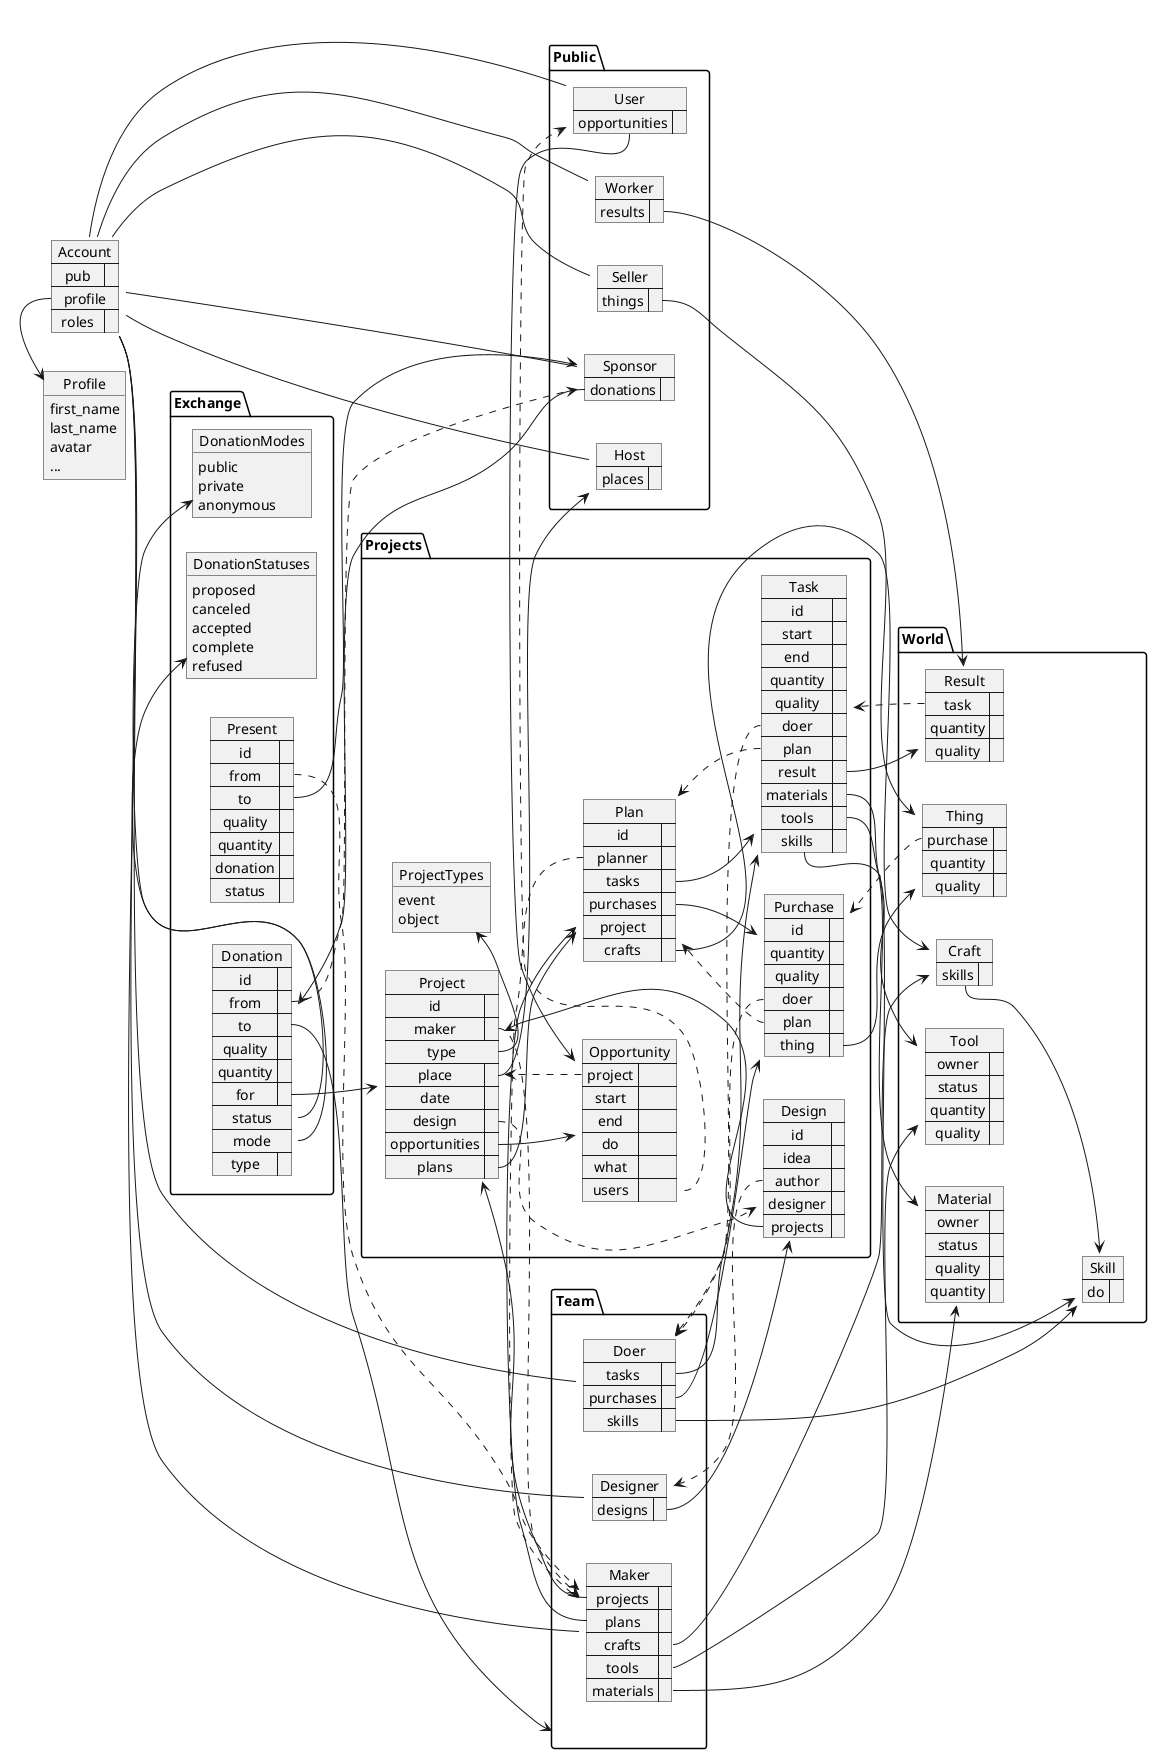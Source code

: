 @startuml Designs
left to right direction
object Profile {
  first_name
  last_name
  avatar
  ...
}

map Account {
  pub => 
  profile *-> Profile
  roles =>
}

package Projects {
map Design {
  id => 
  idea => 
  author =>
  designer => 
  projects =>
}
map Opportunity {
  project =>
  start =>
  end =>
  do =>
  what =>
  users =>
}

object ProjectTypes {
  event
  object
}

map Project {
  id => 
  maker => 
  type *-> ProjectTypes
  place =>
  date =>
  design =>
  opportunities =>
  plans =>
}

map Plan {
  id => 
  planner => 
  tasks =>
  purchases =>
  project =>
  crafts =>
}

map Task {
  id => 
  start =>
  end =>
  quantity =>
  quality =>
  doer => 
  plan => 
  result => 
  materials =>
  tools =>
  skills =>
}

map Purchase {
  id => 
  quantity =>
  quality =>
  doer => 
  plan =>
  thing =>
}

}


package Team {
map Designer {
  designs =>
}
map Maker {
  projects =>
  plans =>
  crafts =>
  tools =>
  materials =>
}
map Doer {
  tasks =>
  purchases =>
  skills =>
}
}

package Exchange {

object DonationModes {
  public
  private
  anonymous
}

object DonationStatuses {
  proposed
  canceled
  accepted
  complete
  refused
}

map Donation {
  id =>
  from =>
  to =>
  quality =>
  quantity =>
  for =>
  status *-> DonationStatuses
  mode *-> DonationModes
  type =>
}

map Present {
  id =>
  from =>
  to =>
  quality =>
  quantity =>
  donation =>
  status =>
}
}

package Public {
map Sponsor {
  donations =>
}
map User {
  opportunities =>
}
map Worker {
  results =>
}
map Seller {
  things =>
}
map Host {
  places =>
}
}

package World {
map Tool {
  owner =>
  status =>
  quantity =>
  quality =>
}
map Material {
  owner =>
  status =>
  quality =>
  quantity =>
}
map Result {
  task =>
  quantity =>
  quality =>
}
map Thing {
  purchase =>
  quantity =>
  quality =>
}
map Skill {
  do =>
}
map Craft {
  skills =>
}
}

Account ---- Maker
Account ---- Designer
Account ---- Doer
Account -- Sponsor
Account -- Worker
Account -- Seller
Account -- User
Account -- Host


Designer::designs ---> Design 
Maker::projects ---> Project 
Maker::plans ---> Plan 
Doer::tasks ---> Task 
Doer::purchases ---> Purchase 
Sponsor::donations ---> Donation
User::opportunities ---> Opportunity
Worker::results --> Result
Seller::things --> Thing

Plan::planner ..> Maker
Task::doer ..> Doer
Purchase::doer ..> Doer
Project::maker ..> Maker
Design::author ..> Designer
Opportunity::users ...> User
Donation::to ---> Team
Donation::from ...> Sponsor
Present::to ---> Sponsor
Present::from ...> Maker

Design::projects --> Project
Project::design ...> Design
Project::place --> Host
Project::plans --> Plan
Project::opportunities --> Opportunity
Plan::tasks --> Task
Plan::purchases --> Purchase
Plan::crafts --> Craft
Purchase::plan ..> Plan
Task::plan ..> Plan
Task::tools --> Tool
Task::materials --> Material
Task::skills --> Skill
Result::task ..> Task
Opportunity::project ..> Project

Donation::for --> Project
Task::result --> Result
Purchase::thing --> Thing
Thing::purchase ..> Purchase
Maker::tools --> Tool
Maker::materials --> Material
Maker::crafts --> Craft
Doer::skills --> Skill
Craft::skills --> Skill


@enduml